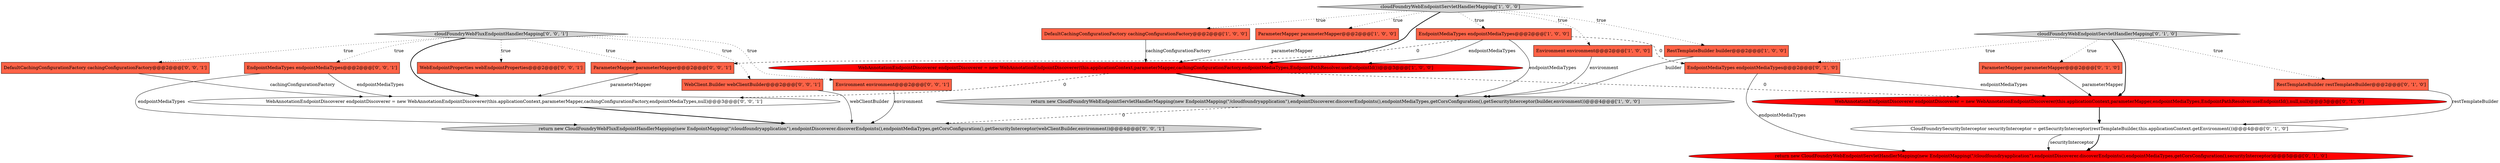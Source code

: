 digraph {
1 [style = filled, label = "Environment environment@@@2@@@['1', '0', '0']", fillcolor = tomato, shape = box image = "AAA0AAABBB1BBB"];
12 [style = filled, label = "ParameterMapper parameterMapper@@@2@@@['0', '1', '0']", fillcolor = tomato, shape = box image = "AAA0AAABBB2BBB"];
14 [style = filled, label = "return new CloudFoundryWebEndpointServletHandlerMapping(new EndpointMapping(\"/cloudfoundryapplication\"),endpointDiscoverer.discoverEndpoints(),endpointMediaTypes,getCorsConfiguration(),securityInterceptor)@@@5@@@['0', '1', '0']", fillcolor = red, shape = ellipse image = "AAA1AAABBB2BBB"];
20 [style = filled, label = "WebEndpointProperties webEndpointProperties@@@2@@@['0', '0', '1']", fillcolor = tomato, shape = box image = "AAA0AAABBB3BBB"];
22 [style = filled, label = "return new CloudFoundryWebFluxEndpointHandlerMapping(new EndpointMapping(\"/cloudfoundryapplication\"),endpointDiscoverer.discoverEndpoints(),endpointMediaTypes,getCorsConfiguration(),getSecurityInterceptor(webClientBuilder,environment))@@@4@@@['0', '0', '1']", fillcolor = lightgray, shape = ellipse image = "AAA0AAABBB3BBB"];
0 [style = filled, label = "cloudFoundryWebEndpointServletHandlerMapping['1', '0', '0']", fillcolor = lightgray, shape = diamond image = "AAA0AAABBB1BBB"];
21 [style = filled, label = "Environment environment@@@2@@@['0', '0', '1']", fillcolor = tomato, shape = box image = "AAA0AAABBB3BBB"];
16 [style = filled, label = "EndpointMediaTypes endpointMediaTypes@@@2@@@['0', '0', '1']", fillcolor = tomato, shape = box image = "AAA0AAABBB3BBB"];
7 [style = filled, label = "EndpointMediaTypes endpointMediaTypes@@@2@@@['1', '0', '0']", fillcolor = tomato, shape = box image = "AAA1AAABBB1BBB"];
4 [style = filled, label = "WebAnnotationEndpointDiscoverer endpointDiscoverer = new WebAnnotationEndpointDiscoverer(this.applicationContext,parameterMapper,cachingConfigurationFactory,endpointMediaTypes,EndpointPathResolver.useEndpointId())@@@3@@@['1', '0', '0']", fillcolor = red, shape = ellipse image = "AAA1AAABBB1BBB"];
6 [style = filled, label = "DefaultCachingConfigurationFactory cachingConfigurationFactory@@@2@@@['1', '0', '0']", fillcolor = tomato, shape = box image = "AAA0AAABBB1BBB"];
13 [style = filled, label = "EndpointMediaTypes endpointMediaTypes@@@2@@@['0', '1', '0']", fillcolor = tomato, shape = box image = "AAA1AAABBB2BBB"];
3 [style = filled, label = "ParameterMapper parameterMapper@@@2@@@['1', '0', '0']", fillcolor = tomato, shape = box image = "AAA0AAABBB1BBB"];
11 [style = filled, label = "cloudFoundryWebEndpointServletHandlerMapping['0', '1', '0']", fillcolor = lightgray, shape = diamond image = "AAA0AAABBB2BBB"];
18 [style = filled, label = "cloudFoundryWebFluxEndpointHandlerMapping['0', '0', '1']", fillcolor = lightgray, shape = diamond image = "AAA0AAABBB3BBB"];
23 [style = filled, label = "ParameterMapper parameterMapper@@@2@@@['0', '0', '1']", fillcolor = tomato, shape = box image = "AAA0AAABBB3BBB"];
2 [style = filled, label = "return new CloudFoundryWebEndpointServletHandlerMapping(new EndpointMapping(\"/cloudfoundryapplication\"),endpointDiscoverer.discoverEndpoints(),endpointMediaTypes,getCorsConfiguration(),getSecurityInterceptor(builder,environment))@@@4@@@['1', '0', '0']", fillcolor = lightgray, shape = ellipse image = "AAA0AAABBB1BBB"];
19 [style = filled, label = "DefaultCachingConfigurationFactory cachingConfigurationFactory@@@2@@@['0', '0', '1']", fillcolor = tomato, shape = box image = "AAA0AAABBB3BBB"];
17 [style = filled, label = "WebClient.Builder webClientBuilder@@@2@@@['0', '0', '1']", fillcolor = tomato, shape = box image = "AAA0AAABBB3BBB"];
5 [style = filled, label = "RestTemplateBuilder builder@@@2@@@['1', '0', '0']", fillcolor = tomato, shape = box image = "AAA0AAABBB1BBB"];
8 [style = filled, label = "CloudFoundrySecurityInterceptor securityInterceptor = getSecurityInterceptor(restTemplateBuilder,this.applicationContext.getEnvironment())@@@4@@@['0', '1', '0']", fillcolor = white, shape = ellipse image = "AAA0AAABBB2BBB"];
9 [style = filled, label = "WebAnnotationEndpointDiscoverer endpointDiscoverer = new WebAnnotationEndpointDiscoverer(this.applicationContext,parameterMapper,endpointMediaTypes,EndpointPathResolver.useEndpointId(),null,null)@@@3@@@['0', '1', '0']", fillcolor = red, shape = ellipse image = "AAA1AAABBB2BBB"];
10 [style = filled, label = "RestTemplateBuilder restTemplateBuilder@@@2@@@['0', '1', '0']", fillcolor = tomato, shape = box image = "AAA0AAABBB2BBB"];
15 [style = filled, label = "WebAnnotationEndpointDiscoverer endpointDiscoverer = new WebAnnotationEndpointDiscoverer(this.applicationContext,parameterMapper,cachingConfigurationFactory,endpointMediaTypes,null)@@@3@@@['0', '0', '1']", fillcolor = white, shape = ellipse image = "AAA0AAABBB3BBB"];
0->5 [style = dotted, label="true"];
7->23 [style = dashed, label="0"];
7->4 [style = solid, label="endpointMediaTypes"];
18->16 [style = dotted, label="true"];
11->10 [style = dotted, label="true"];
3->4 [style = solid, label="parameterMapper"];
1->2 [style = solid, label="environment"];
11->12 [style = dotted, label="true"];
18->15 [style = bold, label=""];
7->2 [style = solid, label="endpointMediaTypes"];
18->21 [style = dotted, label="true"];
18->19 [style = dotted, label="true"];
8->14 [style = bold, label=""];
13->9 [style = solid, label="endpointMediaTypes"];
10->8 [style = solid, label="restTemplateBuilder"];
21->22 [style = solid, label="environment"];
6->4 [style = solid, label="cachingConfigurationFactory"];
4->2 [style = bold, label=""];
11->13 [style = dotted, label="true"];
18->20 [style = dotted, label="true"];
9->8 [style = bold, label=""];
11->9 [style = bold, label=""];
0->6 [style = dotted, label="true"];
15->22 [style = bold, label=""];
16->22 [style = solid, label="endpointMediaTypes"];
13->14 [style = solid, label="endpointMediaTypes"];
4->9 [style = dashed, label="0"];
23->15 [style = solid, label="parameterMapper"];
0->4 [style = bold, label=""];
4->15 [style = dashed, label="0"];
19->15 [style = solid, label="cachingConfigurationFactory"];
16->15 [style = solid, label="endpointMediaTypes"];
17->22 [style = solid, label="webClientBuilder"];
7->13 [style = dashed, label="0"];
12->9 [style = solid, label="parameterMapper"];
0->3 [style = dotted, label="true"];
18->17 [style = dotted, label="true"];
5->2 [style = solid, label="builder"];
8->14 [style = solid, label="securityInterceptor"];
2->22 [style = dashed, label="0"];
0->7 [style = dotted, label="true"];
0->1 [style = dotted, label="true"];
18->23 [style = dotted, label="true"];
}
